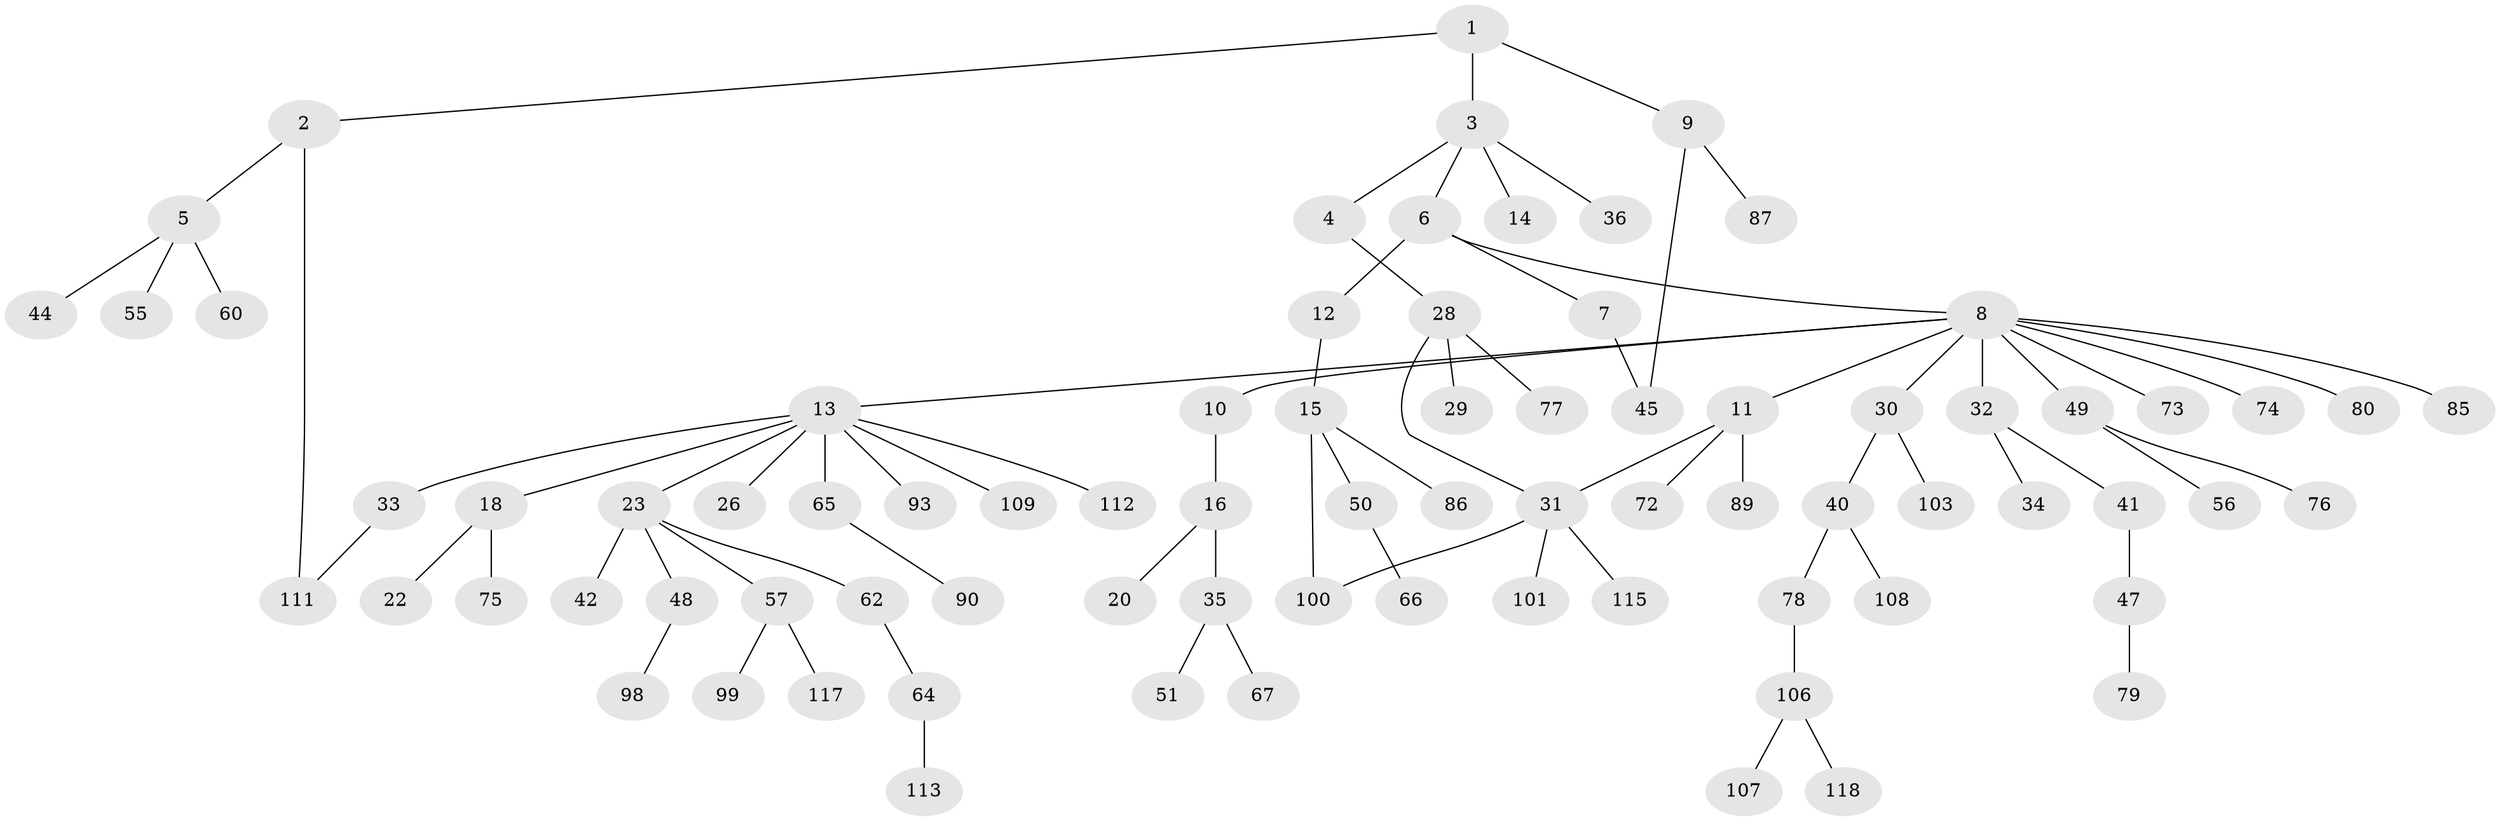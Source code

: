 // original degree distribution, {4: 0.0847457627118644, 3: 0.09322033898305085, 6: 0.01694915254237288, 2: 0.3220338983050847, 5: 0.01694915254237288, 9: 0.01694915254237288, 1: 0.4491525423728814}
// Generated by graph-tools (version 1.1) at 2025/41/03/06/25 10:41:28]
// undirected, 79 vertices, 82 edges
graph export_dot {
graph [start="1"]
  node [color=gray90,style=filled];
  1 [super="+58"];
  2 [super="+37"];
  3 [super="+105"];
  4 [super="+94"];
  5 [super="+25"];
  6 [super="+43"];
  7 [super="+61"];
  8 [super="+24"];
  9 [super="+71"];
  10 [super="+84"];
  11 [super="+46"];
  12 [super="+52"];
  13 [super="+27"];
  14;
  15 [super="+17"];
  16 [super="+19"];
  18 [super="+21"];
  20 [super="+53"];
  22;
  23 [super="+39"];
  26 [super="+82"];
  28 [super="+70"];
  29 [super="+88"];
  30 [super="+92"];
  31 [super="+110"];
  32;
  33 [super="+54"];
  34;
  35 [super="+38"];
  36 [super="+91"];
  40;
  41 [super="+96"];
  42 [super="+68"];
  44;
  45 [super="+59"];
  47;
  48 [super="+63"];
  49 [super="+114"];
  50;
  51 [super="+81"];
  55;
  56 [super="+102"];
  57 [super="+104"];
  60 [super="+95"];
  62;
  64 [super="+69"];
  65;
  66 [super="+83"];
  67;
  72;
  73;
  74;
  75;
  76;
  77;
  78;
  79;
  80;
  85;
  86;
  87;
  89 [super="+97"];
  90;
  93;
  98;
  99;
  100;
  101;
  103;
  106 [super="+116"];
  107;
  108;
  109;
  111;
  112;
  113;
  115;
  117;
  118;
  1 -- 2;
  1 -- 3;
  1 -- 9;
  2 -- 5;
  2 -- 111;
  3 -- 4;
  3 -- 6;
  3 -- 14;
  3 -- 36;
  4 -- 28;
  5 -- 44;
  5 -- 60;
  5 -- 55;
  6 -- 7;
  6 -- 8;
  6 -- 12;
  7 -- 45;
  8 -- 10;
  8 -- 11;
  8 -- 13;
  8 -- 30;
  8 -- 32;
  8 -- 73;
  8 -- 85;
  8 -- 49;
  8 -- 74;
  8 -- 80;
  9 -- 45;
  9 -- 87;
  10 -- 16;
  11 -- 31;
  11 -- 72;
  11 -- 89;
  12 -- 15;
  13 -- 18;
  13 -- 23;
  13 -- 26;
  13 -- 65;
  13 -- 93;
  13 -- 109;
  13 -- 112;
  13 -- 33;
  15 -- 50;
  15 -- 86;
  15 -- 100;
  16 -- 35;
  16 -- 20;
  18 -- 75;
  18 -- 22;
  23 -- 48;
  23 -- 57;
  23 -- 42;
  23 -- 62;
  28 -- 29;
  28 -- 31;
  28 -- 77;
  30 -- 40;
  30 -- 103;
  31 -- 100;
  31 -- 101;
  31 -- 115;
  32 -- 34;
  32 -- 41;
  33 -- 111;
  35 -- 51;
  35 -- 67;
  40 -- 78;
  40 -- 108;
  41 -- 47;
  47 -- 79;
  48 -- 98;
  49 -- 56;
  49 -- 76;
  50 -- 66;
  57 -- 99;
  57 -- 117;
  62 -- 64;
  64 -- 113;
  65 -- 90;
  78 -- 106;
  106 -- 107;
  106 -- 118;
}
